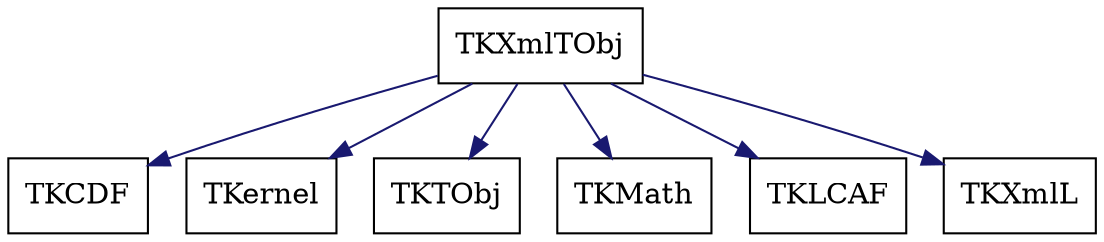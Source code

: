digraph schema_TKXmlTObj
{
	TKXmlTObj [ URL = "toolkit_tkxmltobj.html", shape = box ]
	TKCDF [ URL = "toolkit_tkcdf.html" , shape = box ]
	TKXmlTObj -> TKCDF [ color = "midnightblue", style = "solid" ]
	TKernel [ URL = "toolkit_tkernel.html" , shape = box ]
	TKXmlTObj -> TKernel [ color = "midnightblue", style = "solid" ]
	TKTObj [ URL = "toolkit_tktobj.html" , shape = box ]
	TKXmlTObj -> TKTObj [ color = "midnightblue", style = "solid" ]
	TKMath [ URL = "toolkit_tkmath.html" , shape = box ]
	TKXmlTObj -> TKMath [ color = "midnightblue", style = "solid" ]
	TKLCAF [ URL = "toolkit_tklcaf.html" , shape = box ]
	TKXmlTObj -> TKLCAF [ color = "midnightblue", style = "solid" ]
	TKXmlL [ URL = "toolkit_tkxmll.html" , shape = box ]
	TKXmlTObj -> TKXmlL [ color = "midnightblue", style = "solid" ]
	aspect = 1
}
